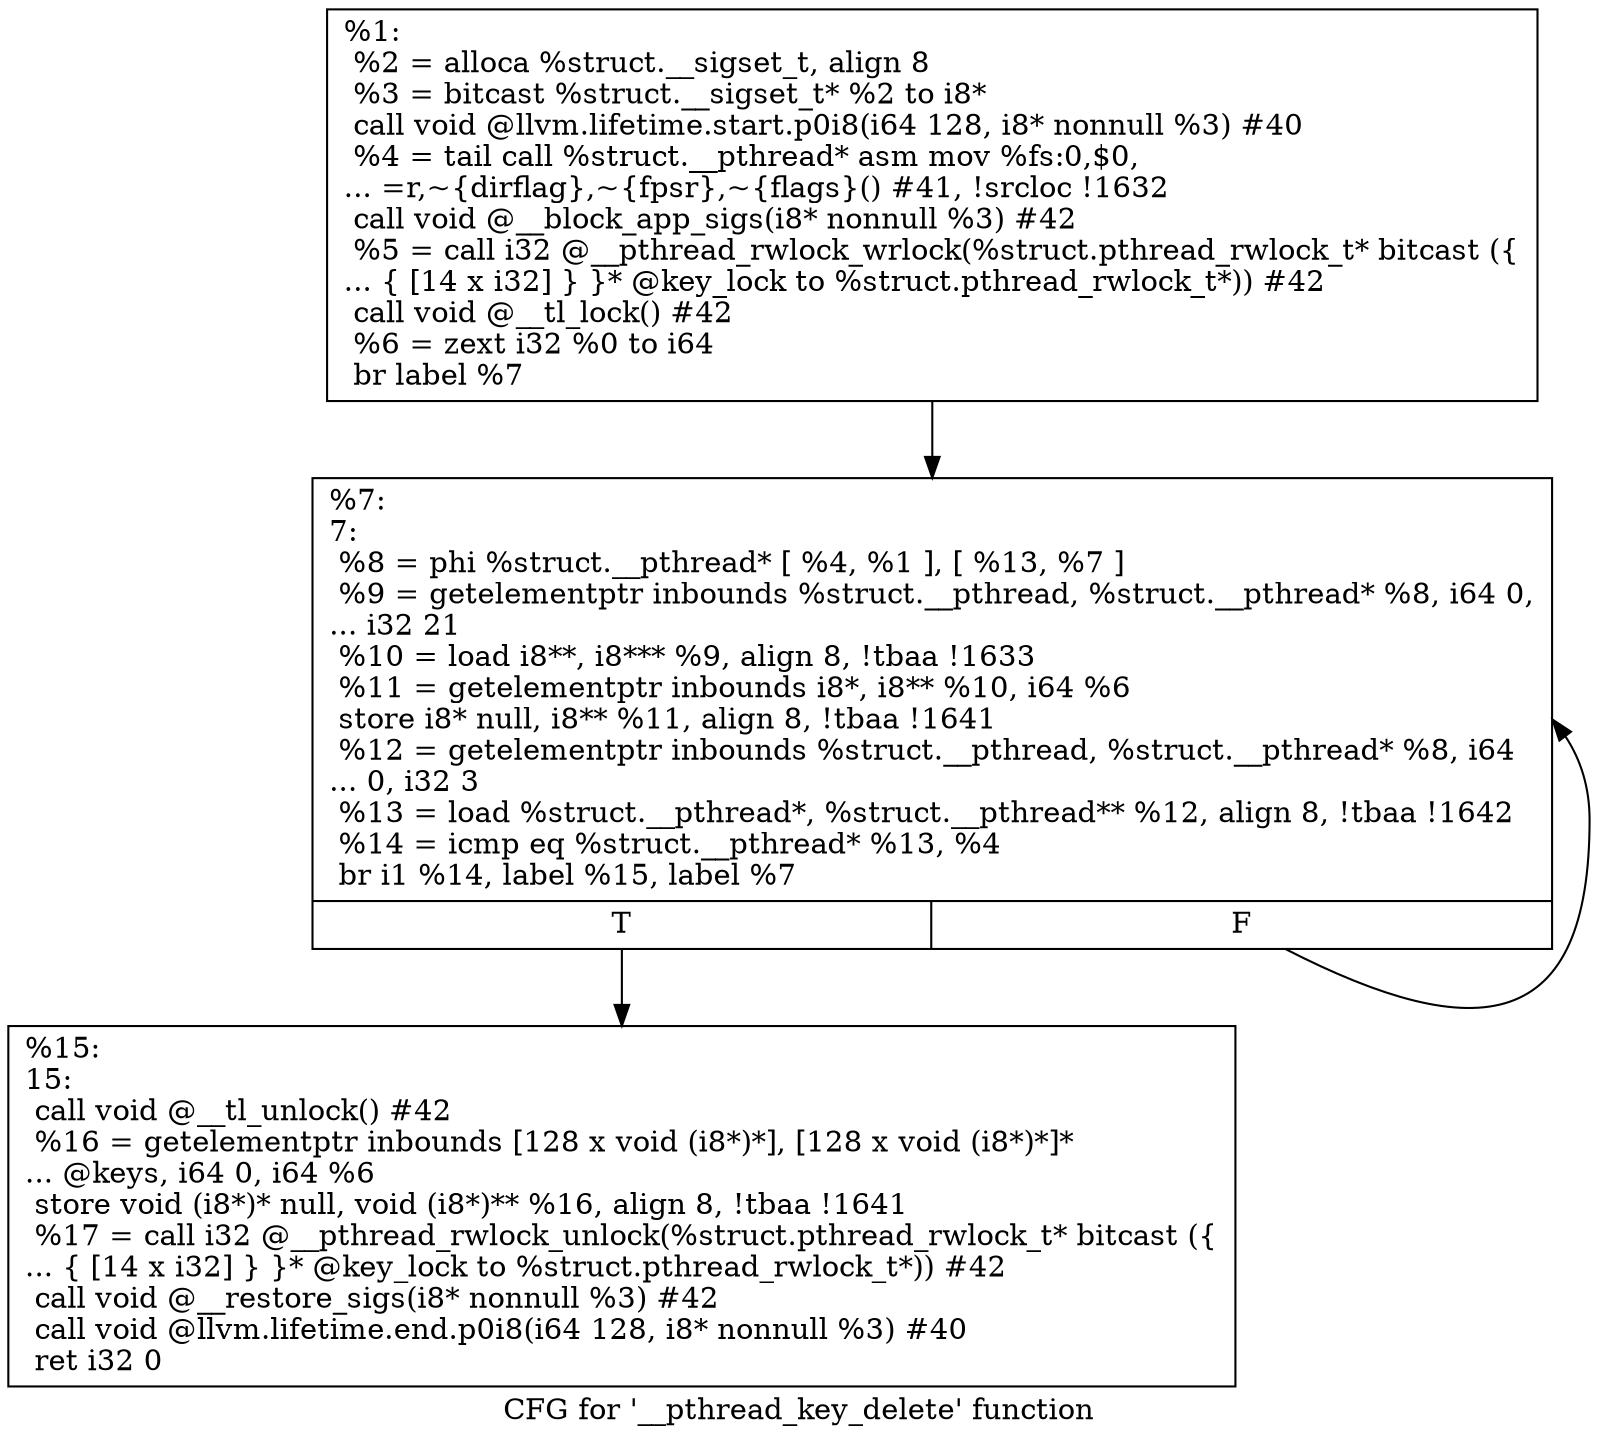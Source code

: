 digraph "CFG for '__pthread_key_delete' function" {
	label="CFG for '__pthread_key_delete' function";

	Node0x1c306b0 [shape=record,label="{%1:\l  %2 = alloca %struct.__sigset_t, align 8\l  %3 = bitcast %struct.__sigset_t* %2 to i8*\l  call void @llvm.lifetime.start.p0i8(i64 128, i8* nonnull %3) #40\l  %4 = tail call %struct.__pthread* asm mov %fs:0,$0,\l... =r,~\{dirflag\},~\{fpsr\},~\{flags\}() #41, !srcloc !1632\l  call void @__block_app_sigs(i8* nonnull %3) #42\l  %5 = call i32 @__pthread_rwlock_wrlock(%struct.pthread_rwlock_t* bitcast (\{\l... \{ [14 x i32] \} \}* @key_lock to %struct.pthread_rwlock_t*)) #42\l  call void @__tl_lock() #42\l  %6 = zext i32 %0 to i64\l  br label %7\l}"];
	Node0x1c306b0 -> Node0x1c30700;
	Node0x1c30700 [shape=record,label="{%7:\l7:                                                \l  %8 = phi %struct.__pthread* [ %4, %1 ], [ %13, %7 ]\l  %9 = getelementptr inbounds %struct.__pthread, %struct.__pthread* %8, i64 0,\l... i32 21\l  %10 = load i8**, i8*** %9, align 8, !tbaa !1633\l  %11 = getelementptr inbounds i8*, i8** %10, i64 %6\l  store i8* null, i8** %11, align 8, !tbaa !1641\l  %12 = getelementptr inbounds %struct.__pthread, %struct.__pthread* %8, i64\l... 0, i32 3\l  %13 = load %struct.__pthread*, %struct.__pthread** %12, align 8, !tbaa !1642\l  %14 = icmp eq %struct.__pthread* %13, %4\l  br i1 %14, label %15, label %7\l|{<s0>T|<s1>F}}"];
	Node0x1c30700:s0 -> Node0x1c30750;
	Node0x1c30700:s1 -> Node0x1c30700;
	Node0x1c30750 [shape=record,label="{%15:\l15:                                               \l  call void @__tl_unlock() #42\l  %16 = getelementptr inbounds [128 x void (i8*)*], [128 x void (i8*)*]*\l... @keys, i64 0, i64 %6\l  store void (i8*)* null, void (i8*)** %16, align 8, !tbaa !1641\l  %17 = call i32 @__pthread_rwlock_unlock(%struct.pthread_rwlock_t* bitcast (\{\l... \{ [14 x i32] \} \}* @key_lock to %struct.pthread_rwlock_t*)) #42\l  call void @__restore_sigs(i8* nonnull %3) #42\l  call void @llvm.lifetime.end.p0i8(i64 128, i8* nonnull %3) #40\l  ret i32 0\l}"];
}
